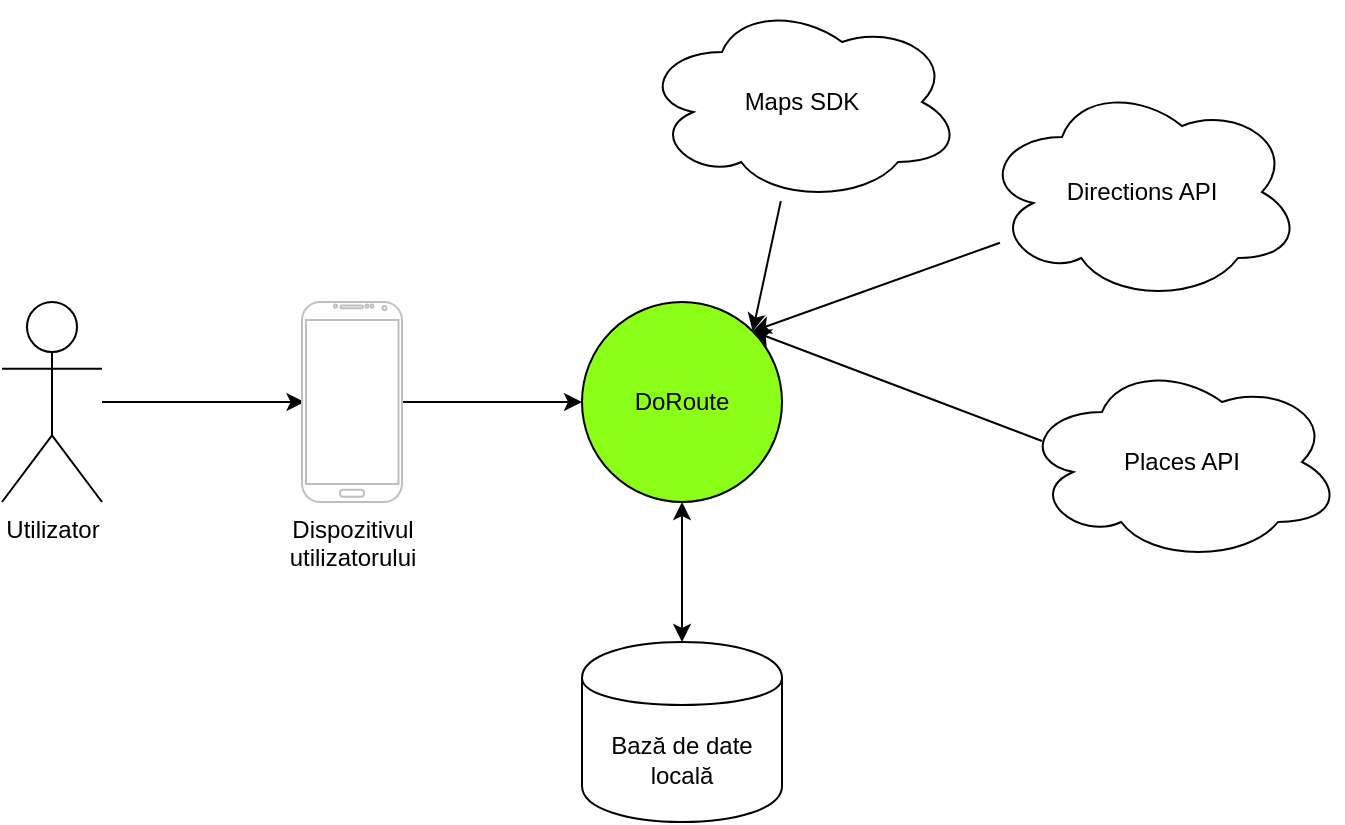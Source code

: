 <mxfile pages="7" version="11.1.4" type="device"><diagram id="aDgeN2jvBEhA7cItS6r2" name="Schema generala"><mxGraphModel dx="852" dy="496" grid="1" gridSize="10" guides="1" tooltips="1" connect="1" arrows="1" fold="1" page="1" pageScale="1" pageWidth="850" pageHeight="1100" math="0" shadow="0"><root><mxCell id="0"/><mxCell id="1" parent="0"/><mxCell id="cvDZ8m1v9yOamviWUiwN-3" style="rounded=0;orthogonalLoop=1;jettySize=auto;html=1;entryX=0.025;entryY=0.5;entryDx=0;entryDy=0;entryPerimeter=0;" parent="1" source="cvDZ8m1v9yOamviWUiwN-1" target="cvDZ8m1v9yOamviWUiwN-2" edge="1"><mxGeometry relative="1" as="geometry"/></mxCell><mxCell id="cvDZ8m1v9yOamviWUiwN-1" value="Utilizator" style="shape=umlActor;verticalLabelPosition=bottom;labelBackgroundColor=#ffffff;verticalAlign=top;html=1;outlineConnect=0;" parent="1" vertex="1"><mxGeometry x="70" y="160" width="50" height="100" as="geometry"/></mxCell><mxCell id="cvDZ8m1v9yOamviWUiwN-5" style="edgeStyle=none;rounded=0;orthogonalLoop=1;jettySize=auto;html=1;entryX=0;entryY=0.5;entryDx=0;entryDy=0;" parent="1" source="cvDZ8m1v9yOamviWUiwN-2" target="cvDZ8m1v9yOamviWUiwN-4" edge="1"><mxGeometry relative="1" as="geometry"/></mxCell><mxCell id="cvDZ8m1v9yOamviWUiwN-2" value="Dispozitivul &lt;br&gt;utilizatorului" style="verticalLabelPosition=bottom;verticalAlign=top;html=1;shadow=0;dashed=0;strokeWidth=1;shape=mxgraph.android.phone2;fillColor=#ffffff;strokeColor=#c0c0c0;" parent="1" vertex="1"><mxGeometry x="220" y="160" width="50" height="100" as="geometry"/></mxCell><mxCell id="cvDZ8m1v9yOamviWUiwN-7" style="edgeStyle=none;rounded=0;orthogonalLoop=1;jettySize=auto;html=1;entryX=0.5;entryY=0;entryDx=0;entryDy=0;startArrow=classic;startFill=1;" parent="1" source="cvDZ8m1v9yOamviWUiwN-4" target="cvDZ8m1v9yOamviWUiwN-6" edge="1"><mxGeometry relative="1" as="geometry"/></mxCell><mxCell id="cvDZ8m1v9yOamviWUiwN-4" value="DoRoute" style="ellipse;whiteSpace=wrap;html=1;aspect=fixed;fillColor=#8BFF17;" parent="1" vertex="1"><mxGeometry x="360" y="160" width="100" height="100" as="geometry"/></mxCell><mxCell id="cvDZ8m1v9yOamviWUiwN-6" value="Bază de date locală" style="shape=cylinder;whiteSpace=wrap;html=1;boundedLbl=1;backgroundOutline=1;fillColor=#FFFFFF;" parent="1" vertex="1"><mxGeometry x="360" y="330" width="100" height="90" as="geometry"/></mxCell><mxCell id="cvDZ8m1v9yOamviWUiwN-12" style="edgeStyle=none;rounded=0;orthogonalLoop=1;jettySize=auto;html=1;startArrow=none;startFill=0;entryX=1;entryY=0;entryDx=0;entryDy=0;" parent="1" source="cvDZ8m1v9yOamviWUiwN-9" target="cvDZ8m1v9yOamviWUiwN-4" edge="1"><mxGeometry relative="1" as="geometry"><mxPoint x="450" y="180" as="targetPoint"/><Array as="points"/></mxGeometry></mxCell><mxCell id="cvDZ8m1v9yOamviWUiwN-9" value="Maps SDK" style="ellipse;shape=cloud;whiteSpace=wrap;html=1;fillColor=#FFFFFF;" parent="1" vertex="1"><mxGeometry x="390" y="10" width="160" height="100" as="geometry"/></mxCell><mxCell id="cvDZ8m1v9yOamviWUiwN-13" style="edgeStyle=none;rounded=0;orthogonalLoop=1;jettySize=auto;html=1;entryX=1;entryY=0;entryDx=0;entryDy=0;startArrow=none;startFill=0;" parent="1" source="cvDZ8m1v9yOamviWUiwN-10" target="cvDZ8m1v9yOamviWUiwN-4" edge="1"><mxGeometry relative="1" as="geometry"/></mxCell><mxCell id="cvDZ8m1v9yOamviWUiwN-10" value="Directions API" style="ellipse;shape=cloud;whiteSpace=wrap;html=1;fillColor=#FFFFFF;" parent="1" vertex="1"><mxGeometry x="560" y="50" width="160" height="110" as="geometry"/></mxCell><mxCell id="cvDZ8m1v9yOamviWUiwN-14" style="edgeStyle=none;rounded=0;orthogonalLoop=1;jettySize=auto;html=1;startArrow=none;startFill=0;entryX=1;entryY=0;entryDx=0;entryDy=0;" parent="1" target="cvDZ8m1v9yOamviWUiwN-4" edge="1"><mxGeometry relative="1" as="geometry"><mxPoint x="590" y="229.5" as="sourcePoint"/><mxPoint x="490" y="229.5" as="targetPoint"/></mxGeometry></mxCell><mxCell id="cvDZ8m1v9yOamviWUiwN-11" value="Places API" style="ellipse;shape=cloud;whiteSpace=wrap;html=1;fillColor=#FFFFFF;" parent="1" vertex="1"><mxGeometry x="580" y="190" width="160" height="100" as="geometry"/></mxCell></root></mxGraphModel></diagram><diagram id="K1RIQSSMbj2svHAxQ787" name="Baza de date"><mxGraphModel dx="852" dy="496" grid="1" gridSize="10" guides="1" tooltips="1" connect="1" arrows="1" fold="1" page="1" pageScale="1" pageWidth="850" pageHeight="1100" math="0" shadow="0"><root><mxCell id="yaueVFtabtGxCbALTbVu-0"/><mxCell id="yaueVFtabtGxCbALTbVu-1" parent="yaueVFtabtGxCbALTbVu-0"/><mxCell id="yaueVFtabtGxCbALTbVu-2" value="View" style="rounded=1;whiteSpace=wrap;html=1;fillColor=#FFFFFF;" parent="yaueVFtabtGxCbALTbVu-1" vertex="1"><mxGeometry x="240" y="140" width="130" height="50" as="geometry"/></mxCell><mxCell id="yaueVFtabtGxCbALTbVu-7" style="edgeStyle=none;rounded=0;orthogonalLoop=1;jettySize=auto;html=1;entryX=0.5;entryY=1;entryDx=0;entryDy=0;startArrow=none;startFill=0;endArrow=none;endFill=0;" parent="yaueVFtabtGxCbALTbVu-1" source="yaueVFtabtGxCbALTbVu-3" target="yaueVFtabtGxCbALTbVu-2" edge="1"><mxGeometry relative="1" as="geometry"/></mxCell><mxCell id="yaueVFtabtGxCbALTbVu-9" style="edgeStyle=none;rounded=0;orthogonalLoop=1;jettySize=auto;html=1;entryX=0.5;entryY=0;entryDx=0;entryDy=0;startArrow=none;startFill=0;endArrow=none;endFill=0;" parent="yaueVFtabtGxCbALTbVu-1" source="yaueVFtabtGxCbALTbVu-3" target="yaueVFtabtGxCbALTbVu-4" edge="1"><mxGeometry relative="1" as="geometry"/></mxCell><mxCell id="yaueVFtabtGxCbALTbVu-3" value="ViewModel" style="rounded=1;whiteSpace=wrap;html=1;fillColor=#FFFFFF;" parent="yaueVFtabtGxCbALTbVu-1" vertex="1"><mxGeometry x="240" y="230" width="130" height="50" as="geometry"/></mxCell><mxCell id="yaueVFtabtGxCbALTbVu-10" style="edgeStyle=none;rounded=0;orthogonalLoop=1;jettySize=auto;html=1;entryX=0.5;entryY=0;entryDx=0;entryDy=0;startArrow=none;startFill=0;endArrow=none;endFill=0;exitX=0.5;exitY=1;exitDx=0;exitDy=0;" parent="yaueVFtabtGxCbALTbVu-1" source="yaueVFtabtGxCbALTbVu-4" target="yaueVFtabtGxCbALTbVu-5" edge="1"><mxGeometry relative="1" as="geometry"/></mxCell><mxCell id="yaueVFtabtGxCbALTbVu-14" style="edgeStyle=none;rounded=0;orthogonalLoop=1;jettySize=auto;html=1;startArrow=none;startFill=0;endArrow=none;endFill=0;entryX=0.5;entryY=0;entryDx=0;entryDy=0;dashed=1;exitX=0.5;exitY=1;exitDx=0;exitDy=0;" parent="yaueVFtabtGxCbALTbVu-1" source="yaueVFtabtGxCbALTbVu-4" target="yaueVFtabtGxCbALTbVu-15" edge="1"><mxGeometry relative="1" as="geometry"><mxPoint x="400" y="440" as="targetPoint"/></mxGeometry></mxCell><mxCell id="yaueVFtabtGxCbALTbVu-4" value="Repository" style="rounded=1;whiteSpace=wrap;html=1;fillColor=#FFFFFF;" parent="yaueVFtabtGxCbALTbVu-1" vertex="1"><mxGeometry x="240" y="330" width="130" height="50" as="geometry"/></mxCell><mxCell id="yaueVFtabtGxCbALTbVu-11" style="edgeStyle=none;rounded=0;orthogonalLoop=1;jettySize=auto;html=1;entryX=0.5;entryY=0;entryDx=0;entryDy=0;startArrow=none;startFill=0;endArrow=none;endFill=0;" parent="yaueVFtabtGxCbALTbVu-1" source="yaueVFtabtGxCbALTbVu-5" target="yaueVFtabtGxCbALTbVu-6" edge="1"><mxGeometry relative="1" as="geometry"/></mxCell><mxCell id="yaueVFtabtGxCbALTbVu-5" value="Room" style="rounded=1;whiteSpace=wrap;html=1;fillColor=#FFFFFF;" parent="yaueVFtabtGxCbALTbVu-1" vertex="1"><mxGeometry x="120" y="440" width="130" height="50" as="geometry"/></mxCell><mxCell id="yaueVFtabtGxCbALTbVu-13" style="edgeStyle=none;rounded=0;orthogonalLoop=1;jettySize=auto;html=1;entryX=0.5;entryY=0;entryDx=0;entryDy=0;startArrow=none;startFill=0;endArrow=none;endFill=0;" parent="yaueVFtabtGxCbALTbVu-1" source="yaueVFtabtGxCbALTbVu-6" target="yaueVFtabtGxCbALTbVu-12" edge="1"><mxGeometry relative="1" as="geometry"/></mxCell><mxCell id="yaueVFtabtGxCbALTbVu-6" value="SQL Lite" style="rounded=1;whiteSpace=wrap;html=1;fillColor=#FFFFFF;" parent="yaueVFtabtGxCbALTbVu-1" vertex="1"><mxGeometry x="120" y="530" width="130" height="50" as="geometry"/></mxCell><mxCell id="yaueVFtabtGxCbALTbVu-12" value="Baza de date locală" style="shape=cylinder;whiteSpace=wrap;html=1;boundedLbl=1;backgroundOutline=1;fillColor=#FFFFFF;" parent="yaueVFtabtGxCbALTbVu-1" vertex="1"><mxGeometry x="135" y="620" width="100" height="100" as="geometry"/></mxCell><mxCell id="yaueVFtabtGxCbALTbVu-15" value="Cloud?" style="rounded=1;whiteSpace=wrap;html=1;fillColor=#FFFFFF;" parent="yaueVFtabtGxCbALTbVu-1" vertex="1"><mxGeometry x="400" y="440" width="130" height="50" as="geometry"/></mxCell><mxCell id="yaueVFtabtGxCbALTbVu-18" value="LiveData" style="endArrow=classic;html=1;dashed=1;entryX=1;entryY=0.5;entryDx=0;entryDy=0;endFill=0;" parent="yaueVFtabtGxCbALTbVu-1" target="yaueVFtabtGxCbALTbVu-3" edge="1"><mxGeometry x="-0.333" y="-50" width="50" height="50" relative="1" as="geometry"><mxPoint x="460" y="255" as="sourcePoint"/><mxPoint x="480" y="270" as="targetPoint"/><mxPoint x="50" y="50" as="offset"/><Array as="points"><mxPoint x="430" y="255"/></Array></mxGeometry></mxCell><mxCell id="yaueVFtabtGxCbALTbVu-20" value="DAO" style="endArrow=classic;html=1;dashed=1;entryX=0;entryY=0.5;entryDx=0;entryDy=0;endFill=0;" parent="yaueVFtabtGxCbALTbVu-1" target="yaueVFtabtGxCbALTbVu-5" edge="1"><mxGeometry x="-1" width="50" height="50" relative="1" as="geometry"><mxPoint x="40" y="465" as="sourcePoint"/><mxPoint x="40" y="420" as="targetPoint"/><mxPoint as="offset"/></mxGeometry></mxCell><mxCell id="yaueVFtabtGxCbALTbVu-21" value="Modelul&lt;br&gt;de date" style="endArrow=classic;html=1;dashed=1;entryX=1;entryY=0.5;entryDx=0;entryDy=0;endFill=0;" parent="yaueVFtabtGxCbALTbVu-1" target="yaueVFtabtGxCbALTbVu-4" edge="1"><mxGeometry x="-1" y="-10" width="50" height="50" relative="1" as="geometry"><mxPoint x="470" y="355" as="sourcePoint"/><mxPoint x="100" y="490" as="targetPoint"/><mxPoint x="10" y="10" as="offset"/><Array as="points"/></mxGeometry></mxCell></root></mxGraphModel></diagram><diagram id="V13_OiEXhnlZ4guAJpqL" name="Arhitectura pe componente"><mxGraphModel dx="852" dy="496" grid="1" gridSize="10" guides="1" tooltips="1" connect="1" arrows="1" fold="1" page="1" pageScale="1" pageWidth="850" pageHeight="1100" math="0" shadow="0"><root><mxCell id="MrbhlZQXzjkgFotSxixI-0"/><mxCell id="MrbhlZQXzjkgFotSxixI-1" parent="MrbhlZQXzjkgFotSxixI-0"/><mxCell id="MrbhlZQXzjkgFotSxixI-2" value="Maps Fragment" style="ellipse;whiteSpace=wrap;html=1;fillColor=#FFFFFF;" parent="MrbhlZQXzjkgFotSxixI-1" vertex="1"><mxGeometry x="260" y="240" width="140" height="90" as="geometry"/></mxCell><mxCell id="MrbhlZQXzjkgFotSxixI-3" value="Task Management Fragment" style="ellipse;whiteSpace=wrap;html=1;fillColor=#FFFFFF;" parent="MrbhlZQXzjkgFotSxixI-1" vertex="1"><mxGeometry x="510" y="240" width="140" height="90" as="geometry"/></mxCell><mxCell id="MrbhlZQXzjkgFotSxixI-10" style="edgeStyle=none;rounded=0;orthogonalLoop=1;jettySize=auto;html=1;entryX=0.5;entryY=1;entryDx=0;entryDy=0;startArrow=none;startFill=0;endArrow=none;endFill=0;" parent="MrbhlZQXzjkgFotSxixI-1" source="MrbhlZQXzjkgFotSxixI-4" target="YyERl-GrfZXLp4m3T2mL-0" edge="1"><mxGeometry relative="1" as="geometry"><mxPoint x="460" y="510" as="targetPoint"/></mxGeometry></mxCell><mxCell id="MrbhlZQXzjkgFotSxixI-4" value="Main Activity" style="ellipse;whiteSpace=wrap;html=1;fillColor=#FFFFFF;" parent="MrbhlZQXzjkgFotSxixI-1" vertex="1"><mxGeometry x="390" y="580" width="140" height="90" as="geometry"/></mxCell><mxCell id="MrbhlZQXzjkgFotSxixI-8" style="edgeStyle=none;rounded=0;orthogonalLoop=1;jettySize=auto;html=1;entryX=0.5;entryY=1;entryDx=0;entryDy=0;startArrow=none;startFill=0;endArrow=none;endFill=0;exitX=0.5;exitY=0;exitDx=0;exitDy=0;" parent="MrbhlZQXzjkgFotSxixI-1" source="YyERl-GrfZXLp4m3T2mL-0" target="MrbhlZQXzjkgFotSxixI-2" edge="1"><mxGeometry relative="1" as="geometry"><mxPoint x="460" y="420" as="sourcePoint"/></mxGeometry></mxCell><mxCell id="MrbhlZQXzjkgFotSxixI-9" style="edgeStyle=none;rounded=0;orthogonalLoop=1;jettySize=auto;html=1;entryX=0.5;entryY=1;entryDx=0;entryDy=0;startArrow=none;startFill=0;endArrow=none;endFill=0;exitX=0.5;exitY=0;exitDx=0;exitDy=0;" parent="MrbhlZQXzjkgFotSxixI-1" source="YyERl-GrfZXLp4m3T2mL-0" target="MrbhlZQXzjkgFotSxixI-3" edge="1"><mxGeometry relative="1" as="geometry"><mxPoint x="460" y="420" as="sourcePoint"/></mxGeometry></mxCell><mxCell id="MrbhlZQXzjkgFotSxixI-12" style="edgeStyle=none;rounded=0;orthogonalLoop=1;jettySize=auto;html=1;entryX=0;entryY=0.5;entryDx=0;entryDy=0;startArrow=none;startFill=0;endArrow=none;endFill=0;" parent="MrbhlZQXzjkgFotSxixI-1" source="MrbhlZQXzjkgFotSxixI-11" target="MrbhlZQXzjkgFotSxixI-4" edge="1"><mxGeometry relative="1" as="geometry"/></mxCell><mxCell id="MrbhlZQXzjkgFotSxixI-11" value="Permissions Activity" style="ellipse;whiteSpace=wrap;html=1;fillColor=#FFFFFF;" parent="MrbhlZQXzjkgFotSxixI-1" vertex="1"><mxGeometry x="160" y="580" width="140" height="90" as="geometry"/></mxCell><mxCell id="MrbhlZQXzjkgFotSxixI-14" style="edgeStyle=none;rounded=0;orthogonalLoop=1;jettySize=auto;html=1;entryX=1;entryY=0.5;entryDx=0;entryDy=0;startArrow=none;startFill=0;endArrow=none;endFill=0;dashed=1;" parent="MrbhlZQXzjkgFotSxixI-1" source="MrbhlZQXzjkgFotSxixI-13" target="MrbhlZQXzjkgFotSxixI-4" edge="1"><mxGeometry relative="1" as="geometry"/></mxCell><mxCell id="MrbhlZQXzjkgFotSxixI-24" value="" style="edgeStyle=none;rounded=0;orthogonalLoop=1;jettySize=auto;html=1;startArrow=none;startFill=0;endArrow=none;endFill=0;" parent="MrbhlZQXzjkgFotSxixI-1" source="MrbhlZQXzjkgFotSxixI-13" target="MrbhlZQXzjkgFotSxixI-23" edge="1"><mxGeometry relative="1" as="geometry"/></mxCell><mxCell id="MrbhlZQXzjkgFotSxixI-13" value="ViewModel" style="rounded=0;whiteSpace=wrap;html=1;fillColor=#FFFFFF;" parent="MrbhlZQXzjkgFotSxixI-1" vertex="1"><mxGeometry x="570" y="592.5" width="80" height="65" as="geometry"/></mxCell><mxCell id="MrbhlZQXzjkgFotSxixI-15" value="Notificări" style="ellipse;shape=cloud;whiteSpace=wrap;html=1;fillColor=#FFFFFF;" parent="MrbhlZQXzjkgFotSxixI-1" vertex="1"><mxGeometry x="642.5" y="330" width="160" height="90" as="geometry"/></mxCell><mxCell id="MrbhlZQXzjkgFotSxixI-16" value="Alarme" style="ellipse;shape=cloud;whiteSpace=wrap;html=1;fillColor=#FFFFFF;" parent="MrbhlZQXzjkgFotSxixI-1" vertex="1"><mxGeometry x="645" y="440" width="155" height="90" as="geometry"/></mxCell><mxCell id="MrbhlZQXzjkgFotSxixI-18" style="edgeStyle=none;rounded=0;orthogonalLoop=1;jettySize=auto;html=1;startArrow=none;startFill=0;endArrow=none;endFill=0;entryX=0.5;entryY=0;entryDx=0;entryDy=0;" parent="MrbhlZQXzjkgFotSxixI-1" source="MrbhlZQXzjkgFotSxixI-17" target="MrbhlZQXzjkgFotSxixI-2" edge="1"><mxGeometry relative="1" as="geometry"><mxPoint x="315" y="240" as="targetPoint"/></mxGeometry></mxCell><mxCell id="MrbhlZQXzjkgFotSxixI-17" value="Maps SDK" style="ellipse;shape=cloud;whiteSpace=wrap;html=1;fillColor=#FFFFFF;" parent="MrbhlZQXzjkgFotSxixI-1" vertex="1"><mxGeometry x="120" y="160" width="160" height="90" as="geometry"/></mxCell><mxCell id="MrbhlZQXzjkgFotSxixI-20" style="edgeStyle=none;rounded=0;orthogonalLoop=1;jettySize=auto;html=1;entryX=0.5;entryY=0;entryDx=0;entryDy=0;startArrow=none;startFill=0;endArrow=none;endFill=0;exitX=0.495;exitY=0.934;exitDx=0;exitDy=0;exitPerimeter=0;" parent="MrbhlZQXzjkgFotSxixI-1" source="MrbhlZQXzjkgFotSxixI-19" target="MrbhlZQXzjkgFotSxixI-2" edge="1"><mxGeometry relative="1" as="geometry"/></mxCell><mxCell id="MrbhlZQXzjkgFotSxixI-19" value="Directions API" style="ellipse;shape=cloud;whiteSpace=wrap;html=1;fillColor=#FFFFFF;" parent="MrbhlZQXzjkgFotSxixI-1" vertex="1"><mxGeometry x="250" y="60" width="160" height="100" as="geometry"/></mxCell><mxCell id="MrbhlZQXzjkgFotSxixI-22" style="edgeStyle=none;rounded=0;orthogonalLoop=1;jettySize=auto;html=1;entryX=0.5;entryY=0;entryDx=0;entryDy=0;startArrow=none;startFill=0;endArrow=none;endFill=0;" parent="MrbhlZQXzjkgFotSxixI-1" source="MrbhlZQXzjkgFotSxixI-21" target="MrbhlZQXzjkgFotSxixI-2" edge="1"><mxGeometry relative="1" as="geometry"><Array as="points"/></mxGeometry></mxCell><mxCell id="MrbhlZQXzjkgFotSxixI-21" value="Places API" style="ellipse;shape=cloud;whiteSpace=wrap;html=1;fillColor=#FFFFFF;" parent="MrbhlZQXzjkgFotSxixI-1" vertex="1"><mxGeometry x="400" y="150" width="160" height="100" as="geometry"/></mxCell><mxCell id="MrbhlZQXzjkgFotSxixI-23" value="Baza de&lt;br&gt;date locală" style="shape=cylinder;whiteSpace=wrap;html=1;boundedLbl=1;backgroundOutline=1;fillColor=#FFFFFF;" parent="MrbhlZQXzjkgFotSxixI-1" vertex="1"><mxGeometry x="710" y="582.5" width="90" height="90" as="geometry"/></mxCell><mxCell id="YyERl-GrfZXLp4m3T2mL-0" value="Navigation" style="rounded=0;whiteSpace=wrap;html=1;" vertex="1" parent="MrbhlZQXzjkgFotSxixI-1"><mxGeometry x="400" y="420" width="120" height="60" as="geometry"/></mxCell></root></mxGraphModel></diagram><diagram id="4CQJz0gJ0zm-a6Ypm5Kw" name="Ciclu de viata Maps Fragment"><mxGraphModel dx="852" dy="1596" grid="1" gridSize="10" guides="1" tooltips="1" connect="1" arrows="1" fold="1" page="1" pageScale="1" pageWidth="850" pageHeight="1100" math="0" shadow="0"><root><mxCell id="b6zjTrlySGwKfcD7qVfh-0"/><mxCell id="b6zjTrlySGwKfcD7qVfh-1" parent="b6zjTrlySGwKfcD7qVfh-0"/><mxCell id="12r5op5nmgKcfOj6Jk3n-6" value="" style="edgeStyle=none;rounded=0;orthogonalLoop=1;jettySize=auto;html=1;startArrow=none;startFill=0;endArrow=none;endFill=0;" parent="b6zjTrlySGwKfcD7qVfh-1" source="12r5op5nmgKcfOj6Jk3n-0" target="12r5op5nmgKcfOj6Jk3n-2" edge="1"><mxGeometry relative="1" as="geometry"/></mxCell><mxCell id="12r5op5nmgKcfOj6Jk3n-0" value="onPause" style="ellipse;whiteSpace=wrap;html=1;fillColor=#FFFFFF;" parent="b6zjTrlySGwKfcD7qVfh-1" vertex="1"><mxGeometry x="250" y="-600" width="140" height="90" as="geometry"/></mxCell><mxCell id="12r5op5nmgKcfOj6Jk3n-5" value="" style="edgeStyle=none;rounded=0;orthogonalLoop=1;jettySize=auto;html=1;startArrow=none;startFill=0;endArrow=none;endFill=0;" parent="b6zjTrlySGwKfcD7qVfh-1" source="12r5op5nmgKcfOj6Jk3n-1" target="12r5op5nmgKcfOj6Jk3n-0" edge="1"><mxGeometry relative="1" as="geometry"/></mxCell><mxCell id="12r5op5nmgKcfOj6Jk3n-1" value="onResume" style="ellipse;whiteSpace=wrap;html=1;fillColor=#FFFFFF;" parent="b6zjTrlySGwKfcD7qVfh-1" vertex="1"><mxGeometry x="250" y="-720" width="140" height="90" as="geometry"/></mxCell><mxCell id="12r5op5nmgKcfOj6Jk3n-7" value="" style="edgeStyle=none;rounded=0;orthogonalLoop=1;jettySize=auto;html=1;startArrow=none;startFill=0;endArrow=none;endFill=0;" parent="b6zjTrlySGwKfcD7qVfh-1" source="12r5op5nmgKcfOj6Jk3n-2" target="12r5op5nmgKcfOj6Jk3n-3" edge="1"><mxGeometry relative="1" as="geometry"/></mxCell><mxCell id="12r5op5nmgKcfOj6Jk3n-2" value="onStart" style="ellipse;whiteSpace=wrap;html=1;fillColor=#FFFFFF;" parent="b6zjTrlySGwKfcD7qVfh-1" vertex="1"><mxGeometry x="250" y="-480" width="140" height="90" as="geometry"/></mxCell><mxCell id="12r5op5nmgKcfOj6Jk3n-8" value="" style="edgeStyle=none;rounded=0;orthogonalLoop=1;jettySize=auto;html=1;startArrow=none;startFill=0;endArrow=none;endFill=0;" parent="b6zjTrlySGwKfcD7qVfh-1" source="12r5op5nmgKcfOj6Jk3n-3" target="12r5op5nmgKcfOj6Jk3n-4" edge="1"><mxGeometry relative="1" as="geometry"/></mxCell><mxCell id="-PSfZkCTMDoovW0KCBoU-0" style="edgeStyle=orthogonalEdgeStyle;rounded=0;orthogonalLoop=1;jettySize=auto;html=1;entryX=1;entryY=0.433;entryDx=0;entryDy=0;entryPerimeter=0;curved=1;exitX=1;exitY=0.5;exitDx=0;exitDy=0;" parent="b6zjTrlySGwKfcD7qVfh-1" source="12r5op5nmgKcfOj6Jk3n-3" target="12r5op5nmgKcfOj6Jk3n-2" edge="1"><mxGeometry relative="1" as="geometry"><Array as="points"><mxPoint x="440" y="-315"/><mxPoint x="440" y="-441"/></Array></mxGeometry></mxCell><mxCell id="12r5op5nmgKcfOj6Jk3n-3" value="onStop" style="ellipse;whiteSpace=wrap;html=1;fillColor=#FFFFFF;" parent="b6zjTrlySGwKfcD7qVfh-1" vertex="1"><mxGeometry x="250" y="-360" width="140" height="90" as="geometry"/></mxCell><mxCell id="12r5op5nmgKcfOj6Jk3n-4" value="onDestroy" style="ellipse;whiteSpace=wrap;html=1;fillColor=#FFFFFF;" parent="b6zjTrlySGwKfcD7qVfh-1" vertex="1"><mxGeometry x="250" y="-240" width="140" height="90" as="geometry"/></mxCell><mxCell id="12r5op5nmgKcfOj6Jk3n-10" value="" style="edgeStyle=none;rounded=0;orthogonalLoop=1;jettySize=auto;html=1;startArrow=none;startFill=0;endArrow=none;endFill=0;dashed=1;entryX=0;entryY=0.5;entryDx=0;entryDy=0;" parent="b6zjTrlySGwKfcD7qVfh-1" source="12r5op5nmgKcfOj6Jk3n-9" target="12r5op5nmgKcfOj6Jk3n-1" edge="1"><mxGeometry relative="1" as="geometry"/></mxCell><mxCell id="12r5op5nmgKcfOj6Jk3n-9" value="sincronizează &lt;br&gt;harta&amp;nbsp;" style="text;html=1;resizable=0;points=[];autosize=1;align=center;verticalAlign=top;spacingTop=-4;" parent="b6zjTrlySGwKfcD7qVfh-1" vertex="1"><mxGeometry x="100" y="-690" width="90" height="30" as="geometry"/></mxCell><mxCell id="12r5op5nmgKcfOj6Jk3n-11" value="" style="edgeStyle=none;rounded=0;orthogonalLoop=1;jettySize=auto;html=1;startArrow=none;startFill=0;endArrow=none;endFill=0;dashed=1;entryX=0;entryY=0.5;entryDx=0;entryDy=0;" parent="b6zjTrlySGwKfcD7qVfh-1" source="12r5op5nmgKcfOj6Jk3n-12" target="12r5op5nmgKcfOj6Jk3n-2" edge="1"><mxGeometry relative="1" as="geometry"><mxPoint x="240" y="-360" as="targetPoint"/></mxGeometry></mxCell><mxCell id="12r5op5nmgKcfOj6Jk3n-12" value="sincronizează &lt;br&gt;harta&amp;nbsp;" style="text;html=1;resizable=0;points=[];autosize=1;align=center;verticalAlign=top;spacingTop=-4;" parent="b6zjTrlySGwKfcD7qVfh-1" vertex="1"><mxGeometry x="105" y="-450" width="90" height="30" as="geometry"/></mxCell><mxCell id="12r5op5nmgKcfOj6Jk3n-26" value="" style="edgeStyle=none;rounded=0;orthogonalLoop=1;jettySize=auto;html=1;startArrow=none;startFill=0;endArrow=none;endFill=0;" parent="b6zjTrlySGwKfcD7qVfh-1" source="12r5op5nmgKcfOj6Jk3n-13" target="12r5op5nmgKcfOj6Jk3n-1" edge="1"><mxGeometry relative="1" as="geometry"/></mxCell><mxCell id="12r5op5nmgKcfOj6Jk3n-33" style="edgeStyle=none;rounded=0;orthogonalLoop=1;jettySize=auto;html=1;entryX=0;entryY=0;entryDx=0;entryDy=0;startArrow=none;startFill=0;endArrow=none;endFill=0;" parent="b6zjTrlySGwKfcD7qVfh-1" source="12r5op5nmgKcfOj6Jk3n-13" target="12r5op5nmgKcfOj6Jk3n-32" edge="1"><mxGeometry relative="1" as="geometry"/></mxCell><mxCell id="12r5op5nmgKcfOj6Jk3n-13" value="onViewCreated" style="ellipse;whiteSpace=wrap;html=1;fillColor=#FFFFFF;align=center;" parent="b6zjTrlySGwKfcD7qVfh-1" vertex="1"><mxGeometry x="250" y="-840" width="140" height="90" as="geometry"/></mxCell><mxCell id="12r5op5nmgKcfOj6Jk3n-20" style="edgeStyle=none;rounded=0;orthogonalLoop=1;jettySize=auto;html=1;dashed=1;startArrow=none;startFill=0;endArrow=none;endFill=0;entryX=1;entryY=0.5;entryDx=0;entryDy=0;" parent="b6zjTrlySGwKfcD7qVfh-1" source="12r5op5nmgKcfOj6Jk3n-14" target="12r5op5nmgKcfOj6Jk3n-13" edge="1"><mxGeometry relative="1" as="geometry"><mxPoint x="380" y="-760" as="targetPoint"/></mxGeometry></mxCell><mxCell id="12r5op5nmgKcfOj6Jk3n-14" value="inițializează&lt;br&gt;harta" style="text;html=1;resizable=0;points=[];autosize=1;align=center;verticalAlign=top;spacingTop=-4;" parent="b6zjTrlySGwKfcD7qVfh-1" vertex="1"><mxGeometry x="470" y="-735" width="80" height="30" as="geometry"/></mxCell><mxCell id="12r5op5nmgKcfOj6Jk3n-22" style="edgeStyle=none;rounded=0;orthogonalLoop=1;jettySize=auto;html=1;entryX=0;entryY=0.5;entryDx=0;entryDy=0;dashed=1;startArrow=none;startFill=0;endArrow=none;endFill=0;" parent="b6zjTrlySGwKfcD7qVfh-1" source="12r5op5nmgKcfOj6Jk3n-15" target="12r5op5nmgKcfOj6Jk3n-13" edge="1"><mxGeometry relative="1" as="geometry"/></mxCell><mxCell id="12r5op5nmgKcfOj6Jk3n-15" value="inițializează&lt;br&gt;servicii Places" style="text;html=1;resizable=0;points=[];autosize=1;align=center;verticalAlign=top;spacingTop=-4;" parent="b6zjTrlySGwKfcD7qVfh-1" vertex="1"><mxGeometry x="100" y="-810" width="90" height="30" as="geometry"/></mxCell><mxCell id="12r5op5nmgKcfOj6Jk3n-21" style="edgeStyle=none;rounded=0;orthogonalLoop=1;jettySize=auto;html=1;entryX=0;entryY=0.5;entryDx=0;entryDy=0;dashed=1;startArrow=none;startFill=0;endArrow=none;endFill=0;" parent="b6zjTrlySGwKfcD7qVfh-1" source="12r5op5nmgKcfOj6Jk3n-16" target="12r5op5nmgKcfOj6Jk3n-13" edge="1"><mxGeometry relative="1" as="geometry"/></mxCell><mxCell id="12r5op5nmgKcfOj6Jk3n-16" value="inițializează&lt;br&gt;bară de căutare&lt;br&gt;locații" style="text;html=1;resizable=0;points=[];autosize=1;align=center;verticalAlign=top;spacingTop=-4;" parent="b6zjTrlySGwKfcD7qVfh-1" vertex="1"><mxGeometry x="100" y="-900" width="100" height="40" as="geometry"/></mxCell><mxCell id="12r5op5nmgKcfOj6Jk3n-24" style="edgeStyle=none;rounded=0;orthogonalLoop=1;jettySize=auto;html=1;entryX=1;entryY=0.5;entryDx=0;entryDy=0;dashed=1;startArrow=none;startFill=0;endArrow=none;endFill=0;" parent="b6zjTrlySGwKfcD7qVfh-1" source="12r5op5nmgKcfOj6Jk3n-18" target="12r5op5nmgKcfOj6Jk3n-13" edge="1"><mxGeometry relative="1" as="geometry"/></mxCell><mxCell id="12r5op5nmgKcfOj6Jk3n-18" value="inițializează&lt;br&gt;view model" style="text;html=1;resizable=0;points=[];autosize=1;align=center;verticalAlign=top;spacingTop=-4;" parent="b6zjTrlySGwKfcD7qVfh-1" vertex="1"><mxGeometry x="470" y="-810" width="80" height="30" as="geometry"/></mxCell><mxCell id="12r5op5nmgKcfOj6Jk3n-25" style="edgeStyle=none;rounded=0;orthogonalLoop=1;jettySize=auto;html=1;entryX=1;entryY=0.5;entryDx=0;entryDy=0;dashed=1;startArrow=none;startFill=0;endArrow=none;endFill=0;" parent="b6zjTrlySGwKfcD7qVfh-1" source="12r5op5nmgKcfOj6Jk3n-19" target="12r5op5nmgKcfOj6Jk3n-13" edge="1"><mxGeometry relative="1" as="geometry"/></mxCell><mxCell id="12r5op5nmgKcfOj6Jk3n-19" value="obiecte pentru&lt;br&gt;localizare și direcții" style="text;html=1;resizable=0;points=[];autosize=1;align=center;verticalAlign=top;spacingTop=-4;" parent="b6zjTrlySGwKfcD7qVfh-1" vertex="1"><mxGeometry x="450" y="-880" width="120" height="30" as="geometry"/></mxCell><mxCell id="12r5op5nmgKcfOj6Jk3n-31" value="" style="edgeStyle=none;rounded=0;orthogonalLoop=1;jettySize=auto;html=1;startArrow=none;startFill=0;endArrow=none;endFill=0;" parent="b6zjTrlySGwKfcD7qVfh-1" source="12r5op5nmgKcfOj6Jk3n-27" target="12r5op5nmgKcfOj6Jk3n-13" edge="1"><mxGeometry relative="1" as="geometry"/></mxCell><mxCell id="12r5op5nmgKcfOj6Jk3n-27" value="onCreateView" style="ellipse;whiteSpace=wrap;html=1;fillColor=#FFFFFF;align=center;" parent="b6zjTrlySGwKfcD7qVfh-1" vertex="1"><mxGeometry x="250" y="-960" width="140" height="90" as="geometry"/></mxCell><mxCell id="12r5op5nmgKcfOj6Jk3n-28" value="apelează callback&lt;br&gt;onMapReady" style="text;html=1;resizable=0;points=[];autosize=1;align=center;verticalAlign=top;spacingTop=-4;" parent="b6zjTrlySGwKfcD7qVfh-1" vertex="1"><mxGeometry x="90" y="-765" width="110" height="30" as="geometry"/></mxCell><mxCell id="12r5op5nmgKcfOj6Jk3n-30" style="edgeStyle=none;rounded=0;orthogonalLoop=1;jettySize=auto;html=1;entryX=0;entryY=0.5;entryDx=0;entryDy=0;dashed=1;startArrow=none;startFill=0;endArrow=none;endFill=0;exitX=1.027;exitY=0.533;exitDx=0;exitDy=0;exitPerimeter=0;" parent="b6zjTrlySGwKfcD7qVfh-1" source="12r5op5nmgKcfOj6Jk3n-28" target="12r5op5nmgKcfOj6Jk3n-13" edge="1"><mxGeometry relative="1" as="geometry"><mxPoint x="180" y="-753.333" as="sourcePoint"/><mxPoint x="270" y="-750" as="targetPoint"/></mxGeometry></mxCell><mxCell id="12r5op5nmgKcfOj6Jk3n-32" value="onMapReady" style="ellipse;whiteSpace=wrap;html=1;fillColor=#FFFFFF;align=center;" parent="b6zjTrlySGwKfcD7qVfh-1" vertex="1"><mxGeometry x="470" y="-640" width="140" height="90" as="geometry"/></mxCell><mxCell id="12r5op5nmgKcfOj6Jk3n-35" style="edgeStyle=none;rounded=0;orthogonalLoop=1;jettySize=auto;html=1;entryX=1;entryY=0.5;entryDx=0;entryDy=0;startArrow=none;startFill=0;endArrow=none;endFill=0;dashed=1;" parent="b6zjTrlySGwKfcD7qVfh-1" source="12r5op5nmgKcfOj6Jk3n-34" target="12r5op5nmgKcfOj6Jk3n-32" edge="1"><mxGeometry relative="1" as="geometry"/></mxCell><mxCell id="12r5op5nmgKcfOj6Jk3n-34" value="setează ascultători&lt;br&gt;pentru hartă, direcții,&amp;nbsp;&lt;br&gt;buton „Locația mea”,&lt;br&gt;datele din view model" style="text;html=1;resizable=0;points=[];autosize=1;align=center;verticalAlign=top;spacingTop=-4;" parent="b6zjTrlySGwKfcD7qVfh-1" vertex="1"><mxGeometry x="640" y="-690" width="130" height="60" as="geometry"/></mxCell><mxCell id="12r5op5nmgKcfOj6Jk3n-37" style="edgeStyle=none;rounded=0;orthogonalLoop=1;jettySize=auto;html=1;entryX=1;entryY=0.5;entryDx=0;entryDy=0;dashed=1;startArrow=none;startFill=0;endArrow=none;endFill=0;" parent="b6zjTrlySGwKfcD7qVfh-1" source="12r5op5nmgKcfOj6Jk3n-36" target="12r5op5nmgKcfOj6Jk3n-32" edge="1"><mxGeometry relative="1" as="geometry"/></mxCell><mxCell id="12r5op5nmgKcfOj6Jk3n-36" value="aplică configurații&lt;br&gt;pentru căutarea locației&lt;br&gt;dispozitivului" style="text;html=1;resizable=0;points=[];autosize=1;align=center;verticalAlign=top;spacingTop=-4;" parent="b6zjTrlySGwKfcD7qVfh-1" vertex="1"><mxGeometry x="630" y="-540" width="140" height="40" as="geometry"/></mxCell><mxCell id="-PSfZkCTMDoovW0KCBoU-1" style="edgeStyle=orthogonalEdgeStyle;rounded=0;orthogonalLoop=1;jettySize=auto;html=1;entryX=1;entryY=0.5;entryDx=0;entryDy=0;curved=1;exitX=1;exitY=0.5;exitDx=0;exitDy=0;" parent="b6zjTrlySGwKfcD7qVfh-1" source="12r5op5nmgKcfOj6Jk3n-0" target="12r5op5nmgKcfOj6Jk3n-1" edge="1"><mxGeometry relative="1" as="geometry"><mxPoint x="400" y="-305" as="sourcePoint"/><mxPoint x="400" y="-431" as="targetPoint"/><Array as="points"><mxPoint x="440" y="-555"/><mxPoint x="440" y="-675"/></Array></mxGeometry></mxCell></root></mxGraphModel></diagram><diagram id="QIjExCcGjnVIHpMofxRD" name="syncMap"><mxGraphModel dx="852" dy="496" grid="1" gridSize="10" guides="1" tooltips="1" connect="1" arrows="1" fold="1" page="1" pageScale="1" pageWidth="850" pageHeight="1100" math="0" shadow="0"><root><mxCell id="3JLWSjM7kYq5m4qhODG4-0"/><mxCell id="3JLWSjM7kYq5m4qhODG4-1" parent="3JLWSjM7kYq5m4qhODG4-0"/><mxCell id="KZ2f49ttSUm27GGlAbaB-12" value="" style="edgeStyle=none;rounded=0;orthogonalLoop=1;jettySize=auto;html=1;startArrow=none;startFill=0;endArrow=none;endFill=0;" parent="3JLWSjM7kYq5m4qhODG4-1" source="KZ2f49ttSUm27GGlAbaB-0" target="KZ2f49ttSUm27GGlAbaB-1" edge="1"><mxGeometry relative="1" as="geometry"/></mxCell><mxCell id="KZ2f49ttSUm27GGlAbaB-0" value="Sincronizează harta" style="rounded=0;whiteSpace=wrap;html=1;fillColor=#FFFFFF;align=center;" parent="3JLWSjM7kYq5m4qhODG4-1" vertex="1"><mxGeometry x="270" y="80" width="140" height="80" as="geometry"/></mxCell><mxCell id="KZ2f49ttSUm27GGlAbaB-9" value="" style="edgeStyle=none;rounded=0;orthogonalLoop=1;jettySize=auto;html=1;dashed=1;startArrow=none;startFill=0;endArrow=none;endFill=0;" parent="3JLWSjM7kYq5m4qhODG4-1" source="KZ2f49ttSUm27GGlAbaB-1" target="KZ2f49ttSUm27GGlAbaB-5" edge="1"><mxGeometry relative="1" as="geometry"/></mxCell><mxCell id="KZ2f49ttSUm27GGlAbaB-10" style="edgeStyle=none;rounded=0;orthogonalLoop=1;jettySize=auto;html=1;entryX=0;entryY=0.5;entryDx=0;entryDy=0;dashed=1;startArrow=none;startFill=0;endArrow=none;endFill=0;" parent="3JLWSjM7kYq5m4qhODG4-1" source="KZ2f49ttSUm27GGlAbaB-1" target="KZ2f49ttSUm27GGlAbaB-8" edge="1"><mxGeometry relative="1" as="geometry"/></mxCell><mxCell id="KZ2f49ttSUm27GGlAbaB-14" value="" style="edgeStyle=none;rounded=0;orthogonalLoop=1;jettySize=auto;html=1;startArrow=none;startFill=0;endArrow=none;endFill=0;entryX=0.5;entryY=0;entryDx=0;entryDy=0;" parent="3JLWSjM7kYq5m4qhODG4-1" source="KZ2f49ttSUm27GGlAbaB-1" target="KZ2f49ttSUm27GGlAbaB-11" edge="1"><mxGeometry relative="1" as="geometry"><mxPoint x="340" y="360" as="targetPoint"/></mxGeometry></mxCell><mxCell id="KZ2f49ttSUm27GGlAbaB-1" value="Resetează harta" style="rounded=0;whiteSpace=wrap;html=1;fillColor=#FFFFFF;align=center;" parent="3JLWSjM7kYq5m4qhODG4-1" vertex="1"><mxGeometry x="270" y="200" width="140" height="80" as="geometry"/></mxCell><mxCell id="KZ2f49ttSUm27GGlAbaB-5" value="Șterge elementele&lt;br&gt;grafice de pe hartă" style="rounded=1;whiteSpace=wrap;html=1;fillColor=#FFFFFF;align=center;" parent="3JLWSjM7kYq5m4qhODG4-1" vertex="1"><mxGeometry x="500" y="200" width="140" height="80" as="geometry"/></mxCell><mxCell id="KZ2f49ttSUm27GGlAbaB-8" value="Golește datele din&lt;br&gt;structurile Polyline" style="rounded=1;whiteSpace=wrap;html=1;fillColor=#FFFFFF;align=center;" parent="3JLWSjM7kYq5m4qhODG4-1" vertex="1"><mxGeometry x="500" y="320" width="140" height="80" as="geometry"/></mxCell><mxCell id="KZ2f49ttSUm27GGlAbaB-16" value="" style="edgeStyle=none;rounded=0;orthogonalLoop=1;jettySize=auto;html=1;startArrow=none;startFill=0;endArrow=none;endFill=0;" parent="3JLWSjM7kYq5m4qhODG4-1" source="KZ2f49ttSUm27GGlAbaB-11" target="KZ2f49ttSUm27GGlAbaB-15" edge="1"><mxGeometry relative="1" as="geometry"/></mxCell><mxCell id="KZ2f49ttSUm27GGlAbaB-11" value="Procură sarcini&lt;br&gt;proaspete din view model" style="rounded=0;whiteSpace=wrap;html=1;fillColor=#FFFFFF;align=center;" parent="3JLWSjM7kYq5m4qhODG4-1" vertex="1"><mxGeometry x="270" y="360" width="140" height="80" as="geometry"/></mxCell><mxCell id="KZ2f49ttSUm27GGlAbaB-19" value="" style="edgeStyle=none;rounded=0;orthogonalLoop=1;jettySize=auto;html=1;startArrow=none;startFill=0;endArrow=none;endFill=0;dashed=1;" parent="3JLWSjM7kYq5m4qhODG4-1" source="KZ2f49ttSUm27GGlAbaB-15" target="KZ2f49ttSUm27GGlAbaB-18" edge="1"><mxGeometry relative="1" as="geometry"/></mxCell><mxCell id="KZ2f49ttSUm27GGlAbaB-15" value="Pentru toate sarcinile &lt;i&gt;unde e cazul&lt;/i&gt;, creează marcaje și indicații" style="rounded=0;whiteSpace=wrap;html=1;fillColor=#FFFFFF;align=center;" parent="3JLWSjM7kYq5m4qhODG4-1" vertex="1"><mxGeometry x="270" y="510" width="140" height="80" as="geometry"/></mxCell><mxCell id="KZ2f49ttSUm27GGlAbaB-18" value="Trasează indicații pe hartă cu originiea în locația curentă a utilizatorului și destinația în locația marcajul specific sarcinii" style="rounded=1;whiteSpace=wrap;html=1;fillColor=#FFFFFF;align=center;" parent="3JLWSjM7kYq5m4qhODG4-1" vertex="1"><mxGeometry y="510" width="180" height="80" as="geometry"/></mxCell></root></mxGraphModel></diagram><diagram id="OwdN5EOraVOzGt8TDpFL" name="Crearea task-ului"><mxGraphModel dx="852" dy="496" grid="1" gridSize="10" guides="1" tooltips="1" connect="1" arrows="1" fold="1" page="1" pageScale="1" pageWidth="850" pageHeight="1100" math="0" shadow="0"><root><mxCell id="I2QeOe9g1fmrstMCtcJT-0"/><mxCell id="I2QeOe9g1fmrstMCtcJT-1" parent="I2QeOe9g1fmrstMCtcJT-0"/><mxCell id="BRm3zpyYDeVDUf8iHLk9-2" value="" style="edgeStyle=none;rounded=0;orthogonalLoop=1;jettySize=auto;html=1;startArrow=none;startFill=0;endArrow=none;endFill=0;" parent="I2QeOe9g1fmrstMCtcJT-1" source="BRm3zpyYDeVDUf8iHLk9-0" target="BRm3zpyYDeVDUf8iHLk9-1" edge="1"><mxGeometry relative="1" as="geometry"/></mxCell><mxCell id="BRm3zpyYDeVDUf8iHLk9-0" value="Apăsare lungă pe hartă" style="rounded=1;whiteSpace=wrap;html=1;fillColor=#FFFFFF;align=center;" parent="I2QeOe9g1fmrstMCtcJT-1" vertex="1"><mxGeometry x="350" y="40" width="130" height="80" as="geometry"/></mxCell><mxCell id="BRm3zpyYDeVDUf8iHLk9-4" value="" style="edgeStyle=none;rounded=0;orthogonalLoop=1;jettySize=auto;html=1;startArrow=none;startFill=0;endArrow=none;endFill=0;" parent="I2QeOe9g1fmrstMCtcJT-1" source="BRm3zpyYDeVDUf8iHLk9-1" target="BRm3zpyYDeVDUf8iHLk9-3" edge="1"><mxGeometry relative="1" as="geometry"/></mxCell><mxCell id="BRm3zpyYDeVDUf8iHLk9-6" style="edgeStyle=none;rounded=0;orthogonalLoop=1;jettySize=auto;html=1;entryX=0;entryY=0.5;entryDx=0;entryDy=0;startArrow=none;startFill=0;endArrow=none;endFill=0;" parent="I2QeOe9g1fmrstMCtcJT-1" source="BRm3zpyYDeVDUf8iHLk9-1" target="BRm3zpyYDeVDUf8iHLk9-5" edge="1"><mxGeometry relative="1" as="geometry"/></mxCell><mxCell id="BRm3zpyYDeVDUf8iHLk9-1" value="Dialog ce reprezintă formularul de creare al obiectivului" style="rounded=1;whiteSpace=wrap;html=1;fillColor=#FFFFFF;align=center;" parent="I2QeOe9g1fmrstMCtcJT-1" vertex="1"><mxGeometry x="350" y="162.5" width="130" height="80" as="geometry"/></mxCell><mxCell id="BRm3zpyYDeVDUf8iHLk9-8" value="" style="edgeStyle=none;rounded=0;orthogonalLoop=1;jettySize=auto;html=1;startArrow=none;startFill=0;endArrow=none;endFill=0;" parent="I2QeOe9g1fmrstMCtcJT-1" source="BRm3zpyYDeVDUf8iHLk9-3" target="BRm3zpyYDeVDUf8iHLk9-7" edge="1"><mxGeometry relative="1" as="geometry"/></mxCell><mxCell id="BRm3zpyYDeVDUf8iHLk9-12" style="edgeStyle=none;rounded=0;orthogonalLoop=1;jettySize=auto;html=1;entryX=0;entryY=0.5;entryDx=0;entryDy=0;startArrow=none;startFill=0;endArrow=none;endFill=0;" parent="I2QeOe9g1fmrstMCtcJT-1" source="BRm3zpyYDeVDUf8iHLk9-3" target="BRm3zpyYDeVDUf8iHLk9-11" edge="1"><mxGeometry relative="1" as="geometry"/></mxCell><mxCell id="BRm3zpyYDeVDUf8iHLk9-3" value="Noul obiectiv este trimis la view model" style="rounded=1;whiteSpace=wrap;html=1;fillColor=#FFFFFF;align=center;" parent="I2QeOe9g1fmrstMCtcJT-1" vertex="1"><mxGeometry x="350" y="280" width="130" height="80" as="geometry"/></mxCell><mxCell id="BRm3zpyYDeVDUf8iHLk9-5" value="Se creează un marcaj pe hartă" style="rounded=1;whiteSpace=wrap;html=1;fillColor=#FFFFFF;align=center;" parent="I2QeOe9g1fmrstMCtcJT-1" vertex="1"><mxGeometry x="160" y="280" width="130" height="80" as="geometry"/></mxCell><mxCell id="BRm3zpyYDeVDUf8iHLk9-10" style="edgeStyle=none;rounded=0;orthogonalLoop=1;jettySize=auto;html=1;entryX=0.5;entryY=0;entryDx=0;entryDy=0;startArrow=none;startFill=0;endArrow=none;endFill=0;" parent="I2QeOe9g1fmrstMCtcJT-1" source="BRm3zpyYDeVDUf8iHLk9-7" target="BRm3zpyYDeVDUf8iHLk9-9" edge="1"><mxGeometry relative="1" as="geometry"/></mxCell><mxCell id="BRm3zpyYDeVDUf8iHLk9-7" value="Obiectivul ajunge în depozit" style="rounded=1;whiteSpace=wrap;html=1;fillColor=#FFFFFF;align=center;" parent="I2QeOe9g1fmrstMCtcJT-1" vertex="1"><mxGeometry x="352.5" y="400" width="130" height="80" as="geometry"/></mxCell><mxCell id="BRm3zpyYDeVDUf8iHLk9-9" value="Obiectivul este salvat în baza de date" style="rounded=1;whiteSpace=wrap;html=1;fillColor=#FFFFFF;align=center;" parent="I2QeOe9g1fmrstMCtcJT-1" vertex="1"><mxGeometry x="350" y="520" width="130" height="80" as="geometry"/></mxCell><mxCell id="BRm3zpyYDeVDUf8iHLk9-11" value="Se creează alarmă și notificare specifică pentru obiectiv" style="rounded=1;whiteSpace=wrap;html=1;fillColor=#FFFFFF;align=center;" parent="I2QeOe9g1fmrstMCtcJT-1" vertex="1"><mxGeometry x="160" y="400" width="135" height="80" as="geometry"/></mxCell></root></mxGraphModel></diagram><diagram id="JAY0rADKbn-A8b_85InO" name="Modelul de date"><mxGraphModel dx="852" dy="496" grid="1" gridSize="10" guides="1" tooltips="1" connect="1" arrows="1" fold="1" page="1" pageScale="1" pageWidth="850" pageHeight="1100" math="0" shadow="0"><root><mxCell id="jJs-X62HJtkzKxnerFI4-0"/><mxCell id="jJs-X62HJtkzKxnerFI4-1" parent="jJs-X62HJtkzKxnerFI4-0"/><mxCell id="jJs-X62HJtkzKxnerFI4-6" value="TaskModel" style="swimlane;fontStyle=0;childLayout=stackLayout;horizontal=1;startSize=40;fillColor=none;horizontalStack=0;resizeParent=1;resizeParentMax=0;resizeLast=0;collapsible=1;marginBottom=0;align=center;" parent="jJs-X62HJtkzKxnerFI4-1" vertex="1"><mxGeometry x="230" y="90" width="220" height="284" as="geometry"/></mxCell><mxCell id="jJs-X62HJtkzKxnerFI4-7" value="+ taskId: String" style="text;strokeColor=none;fillColor=none;align=left;verticalAlign=top;spacingLeft=4;spacingRight=4;overflow=hidden;rotatable=0;points=[[0,0.5],[1,0.5]];portConstraint=eastwest;" parent="jJs-X62HJtkzKxnerFI4-6" vertex="1"><mxGeometry y="40" width="220" height="34" as="geometry"/></mxCell><mxCell id="jJs-X62HJtkzKxnerFI4-8" value="+ title: String" style="text;strokeColor=none;fillColor=none;align=left;verticalAlign=top;spacingLeft=4;spacingRight=4;overflow=hidden;rotatable=0;points=[[0,0.5],[1,0.5]];portConstraint=eastwest;" parent="jJs-X62HJtkzKxnerFI4-6" vertex="1"><mxGeometry y="74" width="220" height="30" as="geometry"/></mxCell><mxCell id="jJs-X62HJtkzKxnerFI4-11" value="+ description: String" style="text;strokeColor=none;fillColor=none;align=left;verticalAlign=top;spacingLeft=4;spacingRight=4;overflow=hidden;rotatable=0;points=[[0,0.5],[1,0.5]];portConstraint=eastwest;" parent="jJs-X62HJtkzKxnerFI4-6" vertex="1"><mxGeometry y="104" width="220" height="30" as="geometry"/></mxCell><mxCell id="jJs-X62HJtkzKxnerFI4-9" value="+ dueDate: Date&#10;" style="text;strokeColor=none;fillColor=none;align=left;verticalAlign=top;spacingLeft=4;spacingRight=4;overflow=hidden;rotatable=0;points=[[0,0.5],[1,0.5]];portConstraint=eastwest;" parent="jJs-X62HJtkzKxnerFI4-6" vertex="1"><mxGeometry y="134" width="220" height="30" as="geometry"/></mxCell><mxCell id="jJs-X62HJtkzKxnerFI4-12" value="+ location: LatLng" style="text;strokeColor=none;fillColor=none;align=left;verticalAlign=top;spacingLeft=4;spacingRight=4;overflow=hidden;rotatable=0;points=[[0,0.5],[1,0.5]];portConstraint=eastwest;" parent="jJs-X62HJtkzKxnerFI4-6" vertex="1"><mxGeometry y="164" width="220" height="30" as="geometry"/></mxCell><mxCell id="jJs-X62HJtkzKxnerFI4-13" value="+ status: Int" style="text;strokeColor=none;fillColor=none;align=left;verticalAlign=top;spacingLeft=4;spacingRight=4;overflow=hidden;rotatable=0;points=[[0,0.5],[1,0.5]];portConstraint=eastwest;" parent="jJs-X62HJtkzKxnerFI4-6" vertex="1"><mxGeometry y="194" width="220" height="30" as="geometry"/></mxCell><mxCell id="jJs-X62HJtkzKxnerFI4-15" value="+ checkboxChecked: Boolean" style="text;strokeColor=none;fillColor=none;align=left;verticalAlign=top;spacingLeft=4;spacingRight=4;overflow=hidden;rotatable=0;points=[[0,0.5],[1,0.5]];portConstraint=eastwest;" parent="jJs-X62HJtkzKxnerFI4-6" vertex="1"><mxGeometry y="224" width="220" height="30" as="geometry"/></mxCell><mxCell id="jJs-X62HJtkzKxnerFI4-14" value="+ tripActive: Boolean" style="text;strokeColor=none;fillColor=none;align=left;verticalAlign=top;spacingLeft=4;spacingRight=4;overflow=hidden;rotatable=0;points=[[0,0.5],[1,0.5]];portConstraint=eastwest;" parent="jJs-X62HJtkzKxnerFI4-6" vertex="1"><mxGeometry y="254" width="220" height="30" as="geometry"/></mxCell></root></mxGraphModel></diagram><diagram id="IqyJf-uca8qEALG1xhVG" name="Page-8"><mxGraphModel dx="852" dy="496" grid="1" gridSize="10" guides="1" tooltips="1" connect="1" arrows="1" fold="1" page="1" pageScale="1" pageWidth="850" pageHeight="1100" math="0" shadow="0"><root><mxCell id="Uq7FafMJ6iiy5r5rD0w7-0"/><mxCell id="Uq7FafMJ6iiy5r5rD0w7-1" parent="Uq7FafMJ6iiy5r5rD0w7-0"/><mxCell id="Uq7FafMJ6iiy5r5rD0w7-11" style="rounded=0;orthogonalLoop=1;jettySize=auto;html=1;entryX=0;entryY=0.5;entryDx=0;entryDy=0;" parent="Uq7FafMJ6iiy5r5rD0w7-1" source="Uq7FafMJ6iiy5r5rD0w7-2" target="Uq7FafMJ6iiy5r5rD0w7-4" edge="1"><mxGeometry relative="1" as="geometry"/></mxCell><mxCell id="Uq7FafMJ6iiy5r5rD0w7-12" style="rounded=0;orthogonalLoop=1;jettySize=auto;html=1;entryX=0;entryY=0.5;entryDx=0;entryDy=0;" parent="Uq7FafMJ6iiy5r5rD0w7-1" source="Uq7FafMJ6iiy5r5rD0w7-2" target="Uq7FafMJ6iiy5r5rD0w7-9" edge="1"><mxGeometry relative="1" as="geometry"/></mxCell><mxCell id="Uq7FafMJ6iiy5r5rD0w7-13" style="edgeStyle=none;rounded=0;orthogonalLoop=1;jettySize=auto;html=1;entryX=0;entryY=0.5;entryDx=0;entryDy=0;" parent="Uq7FafMJ6iiy5r5rD0w7-1" source="Uq7FafMJ6iiy5r5rD0w7-2" target="Uq7FafMJ6iiy5r5rD0w7-3" edge="1"><mxGeometry relative="1" as="geometry"/></mxCell><mxCell id="Uq7FafMJ6iiy5r5rD0w7-17" style="edgeStyle=none;rounded=0;orthogonalLoop=1;jettySize=auto;html=1;entryX=0;entryY=0.5;entryDx=0;entryDy=0;" parent="Uq7FafMJ6iiy5r5rD0w7-1" source="Uq7FafMJ6iiy5r5rD0w7-2" target="Uq7FafMJ6iiy5r5rD0w7-6" edge="1"><mxGeometry relative="1" as="geometry"/></mxCell><mxCell id="Uq7FafMJ6iiy5r5rD0w7-18" style="edgeStyle=none;rounded=0;orthogonalLoop=1;jettySize=auto;html=1;entryX=0;entryY=0.5;entryDx=0;entryDy=0;" parent="Uq7FafMJ6iiy5r5rD0w7-1" source="Uq7FafMJ6iiy5r5rD0w7-2" target="Uq7FafMJ6iiy5r5rD0w7-5" edge="1"><mxGeometry relative="1" as="geometry"/></mxCell><mxCell id="Uq7FafMJ6iiy5r5rD0w7-19" style="edgeStyle=none;rounded=0;orthogonalLoop=1;jettySize=auto;html=1;entryX=0;entryY=0.5;entryDx=0;entryDy=0;" parent="Uq7FafMJ6iiy5r5rD0w7-1" source="Uq7FafMJ6iiy5r5rD0w7-2" target="Uq7FafMJ6iiy5r5rD0w7-8" edge="1"><mxGeometry relative="1" as="geometry"/></mxCell><mxCell id="Uq7FafMJ6iiy5r5rD0w7-20" style="edgeStyle=none;rounded=0;orthogonalLoop=1;jettySize=auto;html=1;entryX=0;entryY=0.5;entryDx=0;entryDy=0;" parent="Uq7FafMJ6iiy5r5rD0w7-1" source="Uq7FafMJ6iiy5r5rD0w7-2" target="Uq7FafMJ6iiy5r5rD0w7-7" edge="1"><mxGeometry relative="1" as="geometry"/></mxCell><mxCell id="T1hdmVFeO-wfBKYqclMv-2" style="rounded=0;orthogonalLoop=1;jettySize=auto;html=1;entryX=0;entryY=0.5;entryDx=0;entryDy=0;" parent="Uq7FafMJ6iiy5r5rD0w7-1" source="Uq7FafMJ6iiy5r5rD0w7-2" target="T1hdmVFeO-wfBKYqclMv-0" edge="1"><mxGeometry relative="1" as="geometry"/></mxCell><mxCell id="Uq7FafMJ6iiy5r5rD0w7-2" value="Utilizator" style="shape=umlActor;verticalLabelPosition=bottom;labelBackgroundColor=#ffffff;verticalAlign=top;html=1;outlineConnect=0;fontSize=14;" parent="Uq7FafMJ6iiy5r5rD0w7-1" vertex="1"><mxGeometry x="80" y="401" width="40" height="80" as="geometry"/></mxCell><mxCell id="Uq7FafMJ6iiy5r5rD0w7-3" value="Acordă permisiuni de accesare a locației" style="ellipse;whiteSpace=wrap;html=1;fontSize=14;" parent="Uq7FafMJ6iiy5r5rD0w7-1" vertex="1"><mxGeometry x="280" y="80" width="120" height="80" as="geometry"/></mxCell><mxCell id="Uq7FafMJ6iiy5r5rD0w7-4" value="Creează sarcini" style="ellipse;whiteSpace=wrap;html=1;fontSize=14;" parent="Uq7FafMJ6iiy5r5rD0w7-1" vertex="1"><mxGeometry x="280" y="280" width="120" height="80" as="geometry"/></mxCell><mxCell id="Uq7FafMJ6iiy5r5rD0w7-5" value="Șterge sarcini" style="ellipse;whiteSpace=wrap;html=1;fontSize=14;" parent="Uq7FafMJ6iiy5r5rD0w7-1" vertex="1"><mxGeometry x="280" y="479" width="120" height="80" as="geometry"/></mxCell><mxCell id="Uq7FafMJ6iiy5r5rD0w7-6" value="Editează sarcini" style="ellipse;whiteSpace=wrap;html=1;fontSize=14;" parent="Uq7FafMJ6iiy5r5rD0w7-1" vertex="1"><mxGeometry x="280" y="375" width="120" height="80" as="geometry"/></mxCell><mxCell id="Uq7FafMJ6iiy5r5rD0w7-7" value="Cere îndrumare spre locația sarcinii" style="ellipse;whiteSpace=wrap;html=1;fontSize=14;" parent="Uq7FafMJ6iiy5r5rD0w7-1" vertex="1"><mxGeometry x="280" y="681" width="120" height="80" as="geometry"/></mxCell><mxCell id="Uq7FafMJ6iiy5r5rD0w7-8" value="Caută locații" style="ellipse;whiteSpace=wrap;html=1;fontSize=14;" parent="Uq7FafMJ6iiy5r5rD0w7-1" vertex="1"><mxGeometry x="280" y="580" width="120" height="80" as="geometry"/></mxCell><mxCell id="Uq7FafMJ6iiy5r5rD0w7-9" value="Navighează pe hartă" style="ellipse;whiteSpace=wrap;html=1;fontSize=14;" parent="Uq7FafMJ6iiy5r5rD0w7-1" vertex="1"><mxGeometry x="280" y="180" width="120" height="80" as="geometry"/></mxCell><mxCell id="Uq7FafMJ6iiy5r5rD0w7-14" style="edgeStyle=none;rounded=0;orthogonalLoop=1;jettySize=auto;html=1;entryX=1;entryY=0.5;entryDx=0;entryDy=0;" parent="Uq7FafMJ6iiy5r5rD0w7-1" source="Uq7FafMJ6iiy5r5rD0w7-10" target="Uq7FafMJ6iiy5r5rD0w7-9" edge="1"><mxGeometry relative="1" as="geometry"/></mxCell><mxCell id="Uq7FafMJ6iiy5r5rD0w7-15" style="edgeStyle=none;rounded=0;orthogonalLoop=1;jettySize=auto;html=1;entryX=1;entryY=0.5;entryDx=0;entryDy=0;" parent="Uq7FafMJ6iiy5r5rD0w7-1" source="Uq7FafMJ6iiy5r5rD0w7-10" target="Uq7FafMJ6iiy5r5rD0w7-8" edge="1"><mxGeometry relative="1" as="geometry"/></mxCell><mxCell id="Uq7FafMJ6iiy5r5rD0w7-16" style="edgeStyle=none;rounded=0;orthogonalLoop=1;jettySize=auto;html=1;entryX=1;entryY=0.5;entryDx=0;entryDy=0;" parent="Uq7FafMJ6iiy5r5rD0w7-1" source="Uq7FafMJ6iiy5r5rD0w7-10" target="Uq7FafMJ6iiy5r5rD0w7-7" edge="1"><mxGeometry relative="1" as="geometry"/></mxCell><mxCell id="Uq7FafMJ6iiy5r5rD0w7-10" value="Servere Google" style="outlineConnect=0;fontColor=#232F3E;gradientColor=none;fillColor=#232F3E;strokeColor=none;dashed=0;verticalLabelPosition=bottom;verticalAlign=top;align=center;html=1;fontSize=14;fontStyle=0;aspect=fixed;pointerEvents=1;shape=mxgraph.aws4.traditional_server;" parent="Uq7FafMJ6iiy5r5rD0w7-1" vertex="1"><mxGeometry x="560" y="401" width="45" height="78" as="geometry"/></mxCell><mxCell id="Uq7FafMJ6iiy5r5rD0w7-21" value="" style="rounded=0;whiteSpace=wrap;html=1;fillColor=none;fontSize=12;" parent="Uq7FafMJ6iiy5r5rD0w7-1" vertex="1"><mxGeometry x="200" y="40" width="280" height="840" as="geometry"/></mxCell><mxCell id="Uq7FafMJ6iiy5r5rD0w7-22" value="DoRoute" style="text;html=1;resizable=0;points=[];autosize=1;align=left;verticalAlign=top;spacingTop=-4;fontStyle=1;fontSize=18;" parent="Uq7FafMJ6iiy5r5rD0w7-1" vertex="1"><mxGeometry x="300" y="40" width="60" height="20" as="geometry"/></mxCell><mxCell id="T1hdmVFeO-wfBKYqclMv-0" value="Primește alarme" style="ellipse;whiteSpace=wrap;html=1;fontSize=14;" parent="Uq7FafMJ6iiy5r5rD0w7-1" vertex="1"><mxGeometry x="280" y="782" width="120" height="80" as="geometry"/></mxCell></root></mxGraphModel></diagram></mxfile>